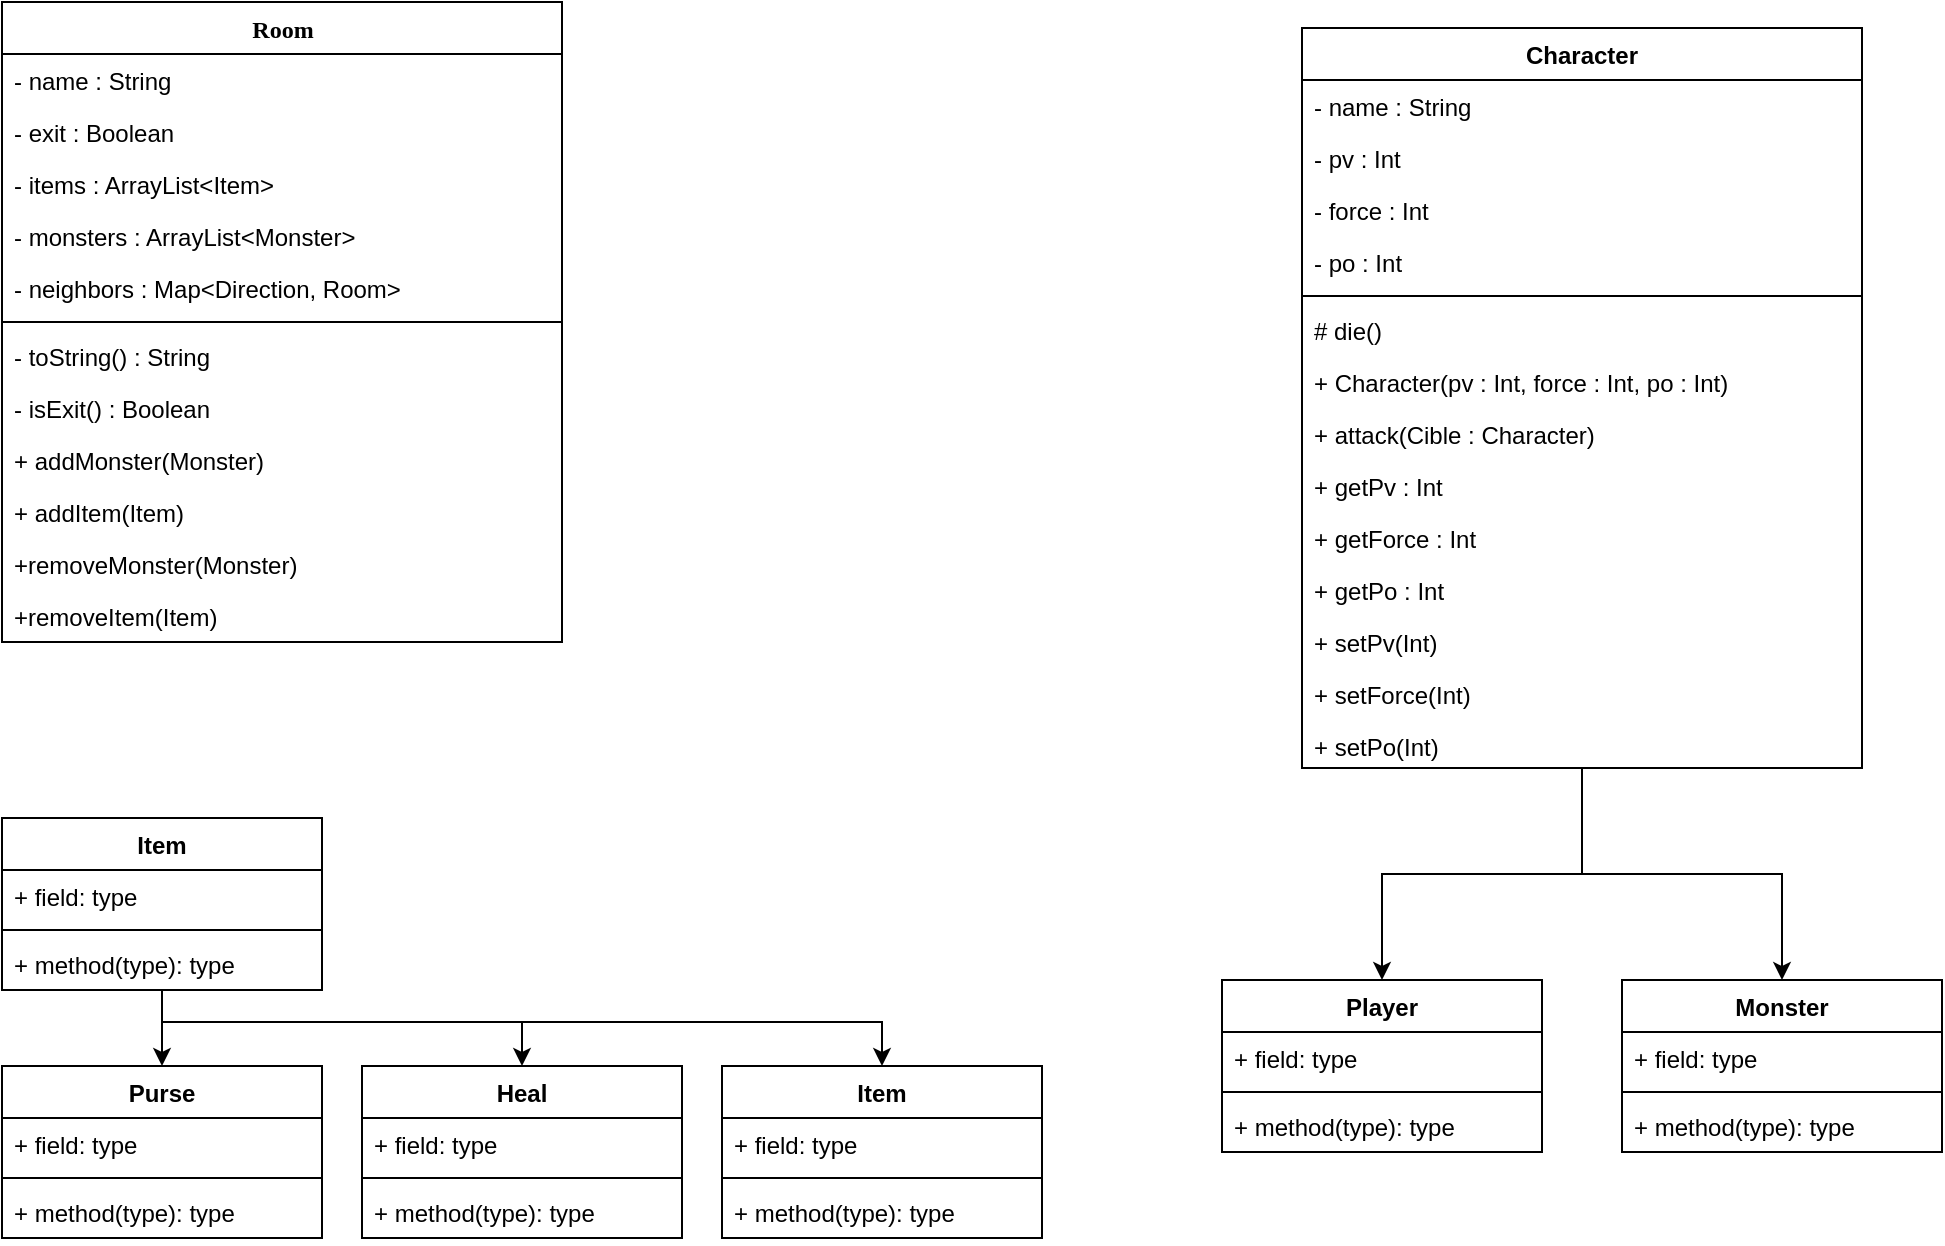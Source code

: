 <mxfile version="11.3.0" type="device" pages="1"><diagram name="Page-1" id="9f46799a-70d6-7492-0946-bef42562c5a5"><mxGraphModel dx="1408" dy="727" grid="1" gridSize="10" guides="1" tooltips="1" connect="1" arrows="1" fold="1" page="1" pageScale="1" pageWidth="1100" pageHeight="850" background="#ffffff" math="0" shadow="0"><root><mxCell id="0"/><mxCell id="1" parent="0"/><mxCell id="78961159f06e98e8-30" value="Room" style="swimlane;html=1;fontStyle=1;align=center;verticalAlign=top;childLayout=stackLayout;horizontal=1;startSize=26;horizontalStack=0;resizeParent=1;resizeLast=0;collapsible=1;marginBottom=0;swimlaneFillColor=#ffffff;rounded=0;shadow=0;comic=0;labelBackgroundColor=none;strokeColor=#000000;strokeWidth=1;fillColor=none;fontFamily=Verdana;fontSize=12;fontColor=#000000;" parent="1" vertex="1"><mxGeometry x="30" y="70" width="280" height="320" as="geometry"/></mxCell><mxCell id="78961159f06e98e8-37" value="- name : String" style="text;html=1;strokeColor=none;fillColor=none;align=left;verticalAlign=top;spacingLeft=4;spacingRight=4;whiteSpace=wrap;overflow=hidden;rotatable=0;points=[[0,0.5],[1,0.5]];portConstraint=eastwest;" parent="78961159f06e98e8-30" vertex="1"><mxGeometry y="26" width="280" height="26" as="geometry"/></mxCell><mxCell id="78961159f06e98e8-34" value="- exit : Boolean" style="text;html=1;strokeColor=none;fillColor=none;align=left;verticalAlign=top;spacingLeft=4;spacingRight=4;whiteSpace=wrap;overflow=hidden;rotatable=0;points=[[0,0.5],[1,0.5]];portConstraint=eastwest;" parent="78961159f06e98e8-30" vertex="1"><mxGeometry y="52" width="280" height="26" as="geometry"/></mxCell><mxCell id="78961159f06e98e8-36" value="- items : ArrayList&amp;lt;Item&amp;gt;" style="text;html=1;strokeColor=none;fillColor=none;align=left;verticalAlign=top;spacingLeft=4;spacingRight=4;whiteSpace=wrap;overflow=hidden;rotatable=0;points=[[0,0.5],[1,0.5]];portConstraint=eastwest;" parent="78961159f06e98e8-30" vertex="1"><mxGeometry y="78" width="280" height="26" as="geometry"/></mxCell><mxCell id="78961159f06e98e8-31" value="- monsters : ArrayList&amp;lt;Monster&amp;gt;" style="text;html=1;strokeColor=none;fillColor=none;align=left;verticalAlign=top;spacingLeft=4;spacingRight=4;whiteSpace=wrap;overflow=hidden;rotatable=0;points=[[0,0.5],[1,0.5]];portConstraint=eastwest;" parent="78961159f06e98e8-30" vertex="1"><mxGeometry y="104" width="280" height="26" as="geometry"/></mxCell><mxCell id="78961159f06e98e8-33" value="- neighbors : Map&amp;lt;Direction, Room&amp;gt;" style="text;html=1;strokeColor=none;fillColor=none;align=left;verticalAlign=top;spacingLeft=4;spacingRight=4;whiteSpace=wrap;overflow=hidden;rotatable=0;points=[[0,0.5],[1,0.5]];portConstraint=eastwest;" parent="78961159f06e98e8-30" vertex="1"><mxGeometry y="130" width="280" height="26" as="geometry"/></mxCell><mxCell id="78961159f06e98e8-38" value="" style="line;html=1;strokeWidth=1;fillColor=none;align=left;verticalAlign=middle;spacingTop=-1;spacingLeft=3;spacingRight=3;rotatable=0;labelPosition=right;points=[];portConstraint=eastwest;" parent="78961159f06e98e8-30" vertex="1"><mxGeometry y="156" width="280" height="8" as="geometry"/></mxCell><mxCell id="78961159f06e98e8-39" value="- toString() : String" style="text;html=1;strokeColor=none;fillColor=none;align=left;verticalAlign=top;spacingLeft=4;spacingRight=4;whiteSpace=wrap;overflow=hidden;rotatable=0;points=[[0,0.5],[1,0.5]];portConstraint=eastwest;" parent="78961159f06e98e8-30" vertex="1"><mxGeometry y="164" width="280" height="26" as="geometry"/></mxCell><mxCell id="78961159f06e98e8-40" value="- isExit() : Boolean" style="text;html=1;strokeColor=none;fillColor=none;align=left;verticalAlign=top;spacingLeft=4;spacingRight=4;whiteSpace=wrap;overflow=hidden;rotatable=0;points=[[0,0.5],[1,0.5]];portConstraint=eastwest;" parent="78961159f06e98e8-30" vertex="1"><mxGeometry y="190" width="280" height="26" as="geometry"/></mxCell><mxCell id="78961159f06e98e8-42" value="+ addMonster(Monster)" style="text;html=1;strokeColor=none;fillColor=none;align=left;verticalAlign=top;spacingLeft=4;spacingRight=4;whiteSpace=wrap;overflow=hidden;rotatable=0;points=[[0,0.5],[1,0.5]];portConstraint=eastwest;" parent="78961159f06e98e8-30" vertex="1"><mxGeometry y="216" width="280" height="26" as="geometry"/></mxCell><mxCell id="OqLV7I3-wO6IuvrsDX61-8" value="&lt;div&gt;+ addItem(Item)&lt;/div&gt;" style="text;html=1;strokeColor=none;fillColor=none;align=left;verticalAlign=top;spacingLeft=4;spacingRight=4;whiteSpace=wrap;overflow=hidden;rotatable=0;points=[[0,0.5],[1,0.5]];portConstraint=eastwest;" vertex="1" parent="78961159f06e98e8-30"><mxGeometry y="242" width="280" height="26" as="geometry"/></mxCell><mxCell id="OqLV7I3-wO6IuvrsDX61-9" value="+removeMonster(Monster)" style="text;html=1;strokeColor=none;fillColor=none;align=left;verticalAlign=top;spacingLeft=4;spacingRight=4;whiteSpace=wrap;overflow=hidden;rotatable=0;points=[[0,0.5],[1,0.5]];portConstraint=eastwest;" vertex="1" parent="78961159f06e98e8-30"><mxGeometry y="268" width="280" height="26" as="geometry"/></mxCell><mxCell id="OqLV7I3-wO6IuvrsDX61-7" value="+removeItem(Item)" style="text;html=1;strokeColor=none;fillColor=none;align=left;verticalAlign=top;spacingLeft=4;spacingRight=4;whiteSpace=wrap;overflow=hidden;rotatable=0;points=[[0,0.5],[1,0.5]];portConstraint=eastwest;" vertex="1" parent="78961159f06e98e8-30"><mxGeometry y="294" width="280" height="26" as="geometry"/></mxCell><mxCell id="OqLV7I3-wO6IuvrsDX61-31" style="edgeStyle=orthogonalEdgeStyle;rounded=0;orthogonalLoop=1;jettySize=auto;html=1;entryX=0.5;entryY=0;entryDx=0;entryDy=0;" edge="1" parent="1" source="OqLV7I3-wO6IuvrsDX61-2" target="OqLV7I3-wO6IuvrsDX61-23"><mxGeometry relative="1" as="geometry"/></mxCell><mxCell id="OqLV7I3-wO6IuvrsDX61-32" style="edgeStyle=orthogonalEdgeStyle;rounded=0;orthogonalLoop=1;jettySize=auto;html=1;entryX=0.5;entryY=0;entryDx=0;entryDy=0;" edge="1" parent="1" source="OqLV7I3-wO6IuvrsDX61-2" target="OqLV7I3-wO6IuvrsDX61-27"><mxGeometry relative="1" as="geometry"/></mxCell><mxCell id="OqLV7I3-wO6IuvrsDX61-2" value="Character" style="swimlane;fontStyle=1;align=center;verticalAlign=top;childLayout=stackLayout;horizontal=1;startSize=26;horizontalStack=0;resizeParent=1;resizeParentMax=0;resizeLast=0;collapsible=1;marginBottom=0;" vertex="1" parent="1"><mxGeometry x="680" y="83" width="280" height="370" as="geometry"/></mxCell><mxCell id="OqLV7I3-wO6IuvrsDX61-13" value="- name : String" style="text;html=1;strokeColor=none;fillColor=none;align=left;verticalAlign=top;spacingLeft=4;spacingRight=4;whiteSpace=wrap;overflow=hidden;rotatable=0;points=[[0,0.5],[1,0.5]];portConstraint=eastwest;" vertex="1" parent="OqLV7I3-wO6IuvrsDX61-2"><mxGeometry y="26" width="280" height="26" as="geometry"/></mxCell><mxCell id="OqLV7I3-wO6IuvrsDX61-11" value="- pv : Int" style="text;strokeColor=none;fillColor=none;align=left;verticalAlign=top;spacingLeft=4;spacingRight=4;overflow=hidden;rotatable=0;points=[[0,0.5],[1,0.5]];portConstraint=eastwest;" vertex="1" parent="OqLV7I3-wO6IuvrsDX61-2"><mxGeometry y="52" width="280" height="26" as="geometry"/></mxCell><mxCell id="OqLV7I3-wO6IuvrsDX61-12" value="- force : Int" style="text;strokeColor=none;fillColor=none;align=left;verticalAlign=top;spacingLeft=4;spacingRight=4;overflow=hidden;rotatable=0;points=[[0,0.5],[1,0.5]];portConstraint=eastwest;" vertex="1" parent="OqLV7I3-wO6IuvrsDX61-2"><mxGeometry y="78" width="280" height="26" as="geometry"/></mxCell><mxCell id="OqLV7I3-wO6IuvrsDX61-3" value="- po : Int" style="text;strokeColor=none;fillColor=none;align=left;verticalAlign=top;spacingLeft=4;spacingRight=4;overflow=hidden;rotatable=0;points=[[0,0.5],[1,0.5]];portConstraint=eastwest;" vertex="1" parent="OqLV7I3-wO6IuvrsDX61-2"><mxGeometry y="104" width="280" height="26" as="geometry"/></mxCell><mxCell id="OqLV7I3-wO6IuvrsDX61-4" value="" style="line;strokeWidth=1;fillColor=none;align=left;verticalAlign=middle;spacingTop=-1;spacingLeft=3;spacingRight=3;rotatable=0;labelPosition=right;points=[];portConstraint=eastwest;" vertex="1" parent="OqLV7I3-wO6IuvrsDX61-2"><mxGeometry y="130" width="280" height="8" as="geometry"/></mxCell><mxCell id="OqLV7I3-wO6IuvrsDX61-14" value="# die()" style="text;strokeColor=none;fillColor=none;align=left;verticalAlign=top;spacingLeft=4;spacingRight=4;overflow=hidden;rotatable=0;points=[[0,0.5],[1,0.5]];portConstraint=eastwest;" vertex="1" parent="OqLV7I3-wO6IuvrsDX61-2"><mxGeometry y="138" width="280" height="26" as="geometry"/></mxCell><mxCell id="OqLV7I3-wO6IuvrsDX61-16" value="+ Character(pv : Int, force : Int, po : Int)" style="text;strokeColor=none;fillColor=none;align=left;verticalAlign=top;spacingLeft=4;spacingRight=4;overflow=hidden;rotatable=0;points=[[0,0.5],[1,0.5]];portConstraint=eastwest;" vertex="1" parent="OqLV7I3-wO6IuvrsDX61-2"><mxGeometry y="164" width="280" height="26" as="geometry"/></mxCell><mxCell id="OqLV7I3-wO6IuvrsDX61-15" value="+ attack(Cible : Character)" style="text;strokeColor=none;fillColor=none;align=left;verticalAlign=top;spacingLeft=4;spacingRight=4;overflow=hidden;rotatable=0;points=[[0,0.5],[1,0.5]];portConstraint=eastwest;" vertex="1" parent="OqLV7I3-wO6IuvrsDX61-2"><mxGeometry y="190" width="280" height="26" as="geometry"/></mxCell><mxCell id="OqLV7I3-wO6IuvrsDX61-18" value="+ getPv : Int" style="text;strokeColor=none;fillColor=none;align=left;verticalAlign=top;spacingLeft=4;spacingRight=4;overflow=hidden;rotatable=0;points=[[0,0.5],[1,0.5]];portConstraint=eastwest;" vertex="1" parent="OqLV7I3-wO6IuvrsDX61-2"><mxGeometry y="216" width="280" height="26" as="geometry"/></mxCell><mxCell id="OqLV7I3-wO6IuvrsDX61-19" value="+ getForce : Int" style="text;strokeColor=none;fillColor=none;align=left;verticalAlign=top;spacingLeft=4;spacingRight=4;overflow=hidden;rotatable=0;points=[[0,0.5],[1,0.5]];portConstraint=eastwest;" vertex="1" parent="OqLV7I3-wO6IuvrsDX61-2"><mxGeometry y="242" width="280" height="26" as="geometry"/></mxCell><mxCell id="OqLV7I3-wO6IuvrsDX61-17" value="+ getPo : Int" style="text;strokeColor=none;fillColor=none;align=left;verticalAlign=top;spacingLeft=4;spacingRight=4;overflow=hidden;rotatable=0;points=[[0,0.5],[1,0.5]];portConstraint=eastwest;" vertex="1" parent="OqLV7I3-wO6IuvrsDX61-2"><mxGeometry y="268" width="280" height="26" as="geometry"/></mxCell><mxCell id="OqLV7I3-wO6IuvrsDX61-22" value="+ setPv(Int)" style="text;strokeColor=none;fillColor=none;align=left;verticalAlign=top;spacingLeft=4;spacingRight=4;overflow=hidden;rotatable=0;points=[[0,0.5],[1,0.5]];portConstraint=eastwest;" vertex="1" parent="OqLV7I3-wO6IuvrsDX61-2"><mxGeometry y="294" width="280" height="26" as="geometry"/></mxCell><mxCell id="OqLV7I3-wO6IuvrsDX61-21" value="+ setForce(Int)" style="text;strokeColor=none;fillColor=none;align=left;verticalAlign=top;spacingLeft=4;spacingRight=4;overflow=hidden;rotatable=0;points=[[0,0.5],[1,0.5]];portConstraint=eastwest;" vertex="1" parent="OqLV7I3-wO6IuvrsDX61-2"><mxGeometry y="320" width="280" height="26" as="geometry"/></mxCell><mxCell id="OqLV7I3-wO6IuvrsDX61-20" value="+ setPo(Int)" style="text;strokeColor=none;fillColor=none;align=left;verticalAlign=top;spacingLeft=4;spacingRight=4;overflow=hidden;rotatable=0;points=[[0,0.5],[1,0.5]];portConstraint=eastwest;" vertex="1" parent="OqLV7I3-wO6IuvrsDX61-2"><mxGeometry y="346" width="280" height="24" as="geometry"/></mxCell><mxCell id="OqLV7I3-wO6IuvrsDX61-23" value="Player" style="swimlane;fontStyle=1;align=center;verticalAlign=top;childLayout=stackLayout;horizontal=1;startSize=26;horizontalStack=0;resizeParent=1;resizeParentMax=0;resizeLast=0;collapsible=1;marginBottom=0;" vertex="1" parent="1"><mxGeometry x="640" y="559" width="160" height="86" as="geometry"/></mxCell><mxCell id="OqLV7I3-wO6IuvrsDX61-24" value="+ field: type" style="text;strokeColor=none;fillColor=none;align=left;verticalAlign=top;spacingLeft=4;spacingRight=4;overflow=hidden;rotatable=0;points=[[0,0.5],[1,0.5]];portConstraint=eastwest;" vertex="1" parent="OqLV7I3-wO6IuvrsDX61-23"><mxGeometry y="26" width="160" height="26" as="geometry"/></mxCell><mxCell id="OqLV7I3-wO6IuvrsDX61-25" value="" style="line;strokeWidth=1;fillColor=none;align=left;verticalAlign=middle;spacingTop=-1;spacingLeft=3;spacingRight=3;rotatable=0;labelPosition=right;points=[];portConstraint=eastwest;" vertex="1" parent="OqLV7I3-wO6IuvrsDX61-23"><mxGeometry y="52" width="160" height="8" as="geometry"/></mxCell><mxCell id="OqLV7I3-wO6IuvrsDX61-26" value="+ method(type): type" style="text;strokeColor=none;fillColor=none;align=left;verticalAlign=top;spacingLeft=4;spacingRight=4;overflow=hidden;rotatable=0;points=[[0,0.5],[1,0.5]];portConstraint=eastwest;" vertex="1" parent="OqLV7I3-wO6IuvrsDX61-23"><mxGeometry y="60" width="160" height="26" as="geometry"/></mxCell><mxCell id="OqLV7I3-wO6IuvrsDX61-27" value="Monster" style="swimlane;fontStyle=1;align=center;verticalAlign=top;childLayout=stackLayout;horizontal=1;startSize=26;horizontalStack=0;resizeParent=1;resizeParentMax=0;resizeLast=0;collapsible=1;marginBottom=0;" vertex="1" parent="1"><mxGeometry x="840" y="559" width="160" height="86" as="geometry"/></mxCell><mxCell id="OqLV7I3-wO6IuvrsDX61-28" value="+ field: type" style="text;strokeColor=none;fillColor=none;align=left;verticalAlign=top;spacingLeft=4;spacingRight=4;overflow=hidden;rotatable=0;points=[[0,0.5],[1,0.5]];portConstraint=eastwest;" vertex="1" parent="OqLV7I3-wO6IuvrsDX61-27"><mxGeometry y="26" width="160" height="26" as="geometry"/></mxCell><mxCell id="OqLV7I3-wO6IuvrsDX61-29" value="" style="line;strokeWidth=1;fillColor=none;align=left;verticalAlign=middle;spacingTop=-1;spacingLeft=3;spacingRight=3;rotatable=0;labelPosition=right;points=[];portConstraint=eastwest;" vertex="1" parent="OqLV7I3-wO6IuvrsDX61-27"><mxGeometry y="52" width="160" height="8" as="geometry"/></mxCell><mxCell id="OqLV7I3-wO6IuvrsDX61-30" value="+ method(type): type" style="text;strokeColor=none;fillColor=none;align=left;verticalAlign=top;spacingLeft=4;spacingRight=4;overflow=hidden;rotatable=0;points=[[0,0.5],[1,0.5]];portConstraint=eastwest;" vertex="1" parent="OqLV7I3-wO6IuvrsDX61-27"><mxGeometry y="60" width="160" height="26" as="geometry"/></mxCell><mxCell id="OqLV7I3-wO6IuvrsDX61-49" style="edgeStyle=orthogonalEdgeStyle;rounded=0;orthogonalLoop=1;jettySize=auto;html=1;entryX=0.5;entryY=0;entryDx=0;entryDy=0;" edge="1" parent="1" source="OqLV7I3-wO6IuvrsDX61-33" target="OqLV7I3-wO6IuvrsDX61-37"><mxGeometry relative="1" as="geometry"/></mxCell><mxCell id="OqLV7I3-wO6IuvrsDX61-50" style="edgeStyle=orthogonalEdgeStyle;rounded=0;orthogonalLoop=1;jettySize=auto;html=1;" edge="1" parent="1" source="OqLV7I3-wO6IuvrsDX61-33" target="OqLV7I3-wO6IuvrsDX61-41"><mxGeometry relative="1" as="geometry"><Array as="points"><mxPoint x="110" y="580"/><mxPoint x="290" y="580"/></Array></mxGeometry></mxCell><mxCell id="OqLV7I3-wO6IuvrsDX61-51" style="edgeStyle=orthogonalEdgeStyle;rounded=0;orthogonalLoop=1;jettySize=auto;html=1;" edge="1" parent="1" source="OqLV7I3-wO6IuvrsDX61-33" target="OqLV7I3-wO6IuvrsDX61-45"><mxGeometry relative="1" as="geometry"><Array as="points"><mxPoint x="110" y="580"/><mxPoint x="470" y="580"/></Array></mxGeometry></mxCell><mxCell id="OqLV7I3-wO6IuvrsDX61-33" value="Item" style="swimlane;fontStyle=1;align=center;verticalAlign=top;childLayout=stackLayout;horizontal=1;startSize=26;horizontalStack=0;resizeParent=1;resizeParentMax=0;resizeLast=0;collapsible=1;marginBottom=0;" vertex="1" parent="1"><mxGeometry x="30" y="478" width="160" height="86" as="geometry"/></mxCell><mxCell id="OqLV7I3-wO6IuvrsDX61-34" value="+ field: type" style="text;strokeColor=none;fillColor=none;align=left;verticalAlign=top;spacingLeft=4;spacingRight=4;overflow=hidden;rotatable=0;points=[[0,0.5],[1,0.5]];portConstraint=eastwest;" vertex="1" parent="OqLV7I3-wO6IuvrsDX61-33"><mxGeometry y="26" width="160" height="26" as="geometry"/></mxCell><mxCell id="OqLV7I3-wO6IuvrsDX61-35" value="" style="line;strokeWidth=1;fillColor=none;align=left;verticalAlign=middle;spacingTop=-1;spacingLeft=3;spacingRight=3;rotatable=0;labelPosition=right;points=[];portConstraint=eastwest;" vertex="1" parent="OqLV7I3-wO6IuvrsDX61-33"><mxGeometry y="52" width="160" height="8" as="geometry"/></mxCell><mxCell id="OqLV7I3-wO6IuvrsDX61-36" value="+ method(type): type" style="text;strokeColor=none;fillColor=none;align=left;verticalAlign=top;spacingLeft=4;spacingRight=4;overflow=hidden;rotatable=0;points=[[0,0.5],[1,0.5]];portConstraint=eastwest;" vertex="1" parent="OqLV7I3-wO6IuvrsDX61-33"><mxGeometry y="60" width="160" height="26" as="geometry"/></mxCell><mxCell id="OqLV7I3-wO6IuvrsDX61-37" value="Purse" style="swimlane;fontStyle=1;align=center;verticalAlign=top;childLayout=stackLayout;horizontal=1;startSize=26;horizontalStack=0;resizeParent=1;resizeParentMax=0;resizeLast=0;collapsible=1;marginBottom=0;" vertex="1" parent="1"><mxGeometry x="30" y="602" width="160" height="86" as="geometry"/></mxCell><mxCell id="OqLV7I3-wO6IuvrsDX61-38" value="+ field: type" style="text;strokeColor=none;fillColor=none;align=left;verticalAlign=top;spacingLeft=4;spacingRight=4;overflow=hidden;rotatable=0;points=[[0,0.5],[1,0.5]];portConstraint=eastwest;" vertex="1" parent="OqLV7I3-wO6IuvrsDX61-37"><mxGeometry y="26" width="160" height="26" as="geometry"/></mxCell><mxCell id="OqLV7I3-wO6IuvrsDX61-39" value="" style="line;strokeWidth=1;fillColor=none;align=left;verticalAlign=middle;spacingTop=-1;spacingLeft=3;spacingRight=3;rotatable=0;labelPosition=right;points=[];portConstraint=eastwest;" vertex="1" parent="OqLV7I3-wO6IuvrsDX61-37"><mxGeometry y="52" width="160" height="8" as="geometry"/></mxCell><mxCell id="OqLV7I3-wO6IuvrsDX61-40" value="+ method(type): type" style="text;strokeColor=none;fillColor=none;align=left;verticalAlign=top;spacingLeft=4;spacingRight=4;overflow=hidden;rotatable=0;points=[[0,0.5],[1,0.5]];portConstraint=eastwest;" vertex="1" parent="OqLV7I3-wO6IuvrsDX61-37"><mxGeometry y="60" width="160" height="26" as="geometry"/></mxCell><mxCell id="OqLV7I3-wO6IuvrsDX61-41" value="Heal" style="swimlane;fontStyle=1;align=center;verticalAlign=top;childLayout=stackLayout;horizontal=1;startSize=26;horizontalStack=0;resizeParent=1;resizeParentMax=0;resizeLast=0;collapsible=1;marginBottom=0;" vertex="1" parent="1"><mxGeometry x="210" y="602" width="160" height="86" as="geometry"/></mxCell><mxCell id="OqLV7I3-wO6IuvrsDX61-42" value="+ field: type" style="text;strokeColor=none;fillColor=none;align=left;verticalAlign=top;spacingLeft=4;spacingRight=4;overflow=hidden;rotatable=0;points=[[0,0.5],[1,0.5]];portConstraint=eastwest;" vertex="1" parent="OqLV7I3-wO6IuvrsDX61-41"><mxGeometry y="26" width="160" height="26" as="geometry"/></mxCell><mxCell id="OqLV7I3-wO6IuvrsDX61-43" value="" style="line;strokeWidth=1;fillColor=none;align=left;verticalAlign=middle;spacingTop=-1;spacingLeft=3;spacingRight=3;rotatable=0;labelPosition=right;points=[];portConstraint=eastwest;" vertex="1" parent="OqLV7I3-wO6IuvrsDX61-41"><mxGeometry y="52" width="160" height="8" as="geometry"/></mxCell><mxCell id="OqLV7I3-wO6IuvrsDX61-44" value="+ method(type): type" style="text;strokeColor=none;fillColor=none;align=left;verticalAlign=top;spacingLeft=4;spacingRight=4;overflow=hidden;rotatable=0;points=[[0,0.5],[1,0.5]];portConstraint=eastwest;" vertex="1" parent="OqLV7I3-wO6IuvrsDX61-41"><mxGeometry y="60" width="160" height="26" as="geometry"/></mxCell><mxCell id="OqLV7I3-wO6IuvrsDX61-45" value="Item" style="swimlane;fontStyle=1;align=center;verticalAlign=top;childLayout=stackLayout;horizontal=1;startSize=26;horizontalStack=0;resizeParent=1;resizeParentMax=0;resizeLast=0;collapsible=1;marginBottom=0;" vertex="1" parent="1"><mxGeometry x="390" y="602" width="160" height="86" as="geometry"/></mxCell><mxCell id="OqLV7I3-wO6IuvrsDX61-46" value="+ field: type" style="text;strokeColor=none;fillColor=none;align=left;verticalAlign=top;spacingLeft=4;spacingRight=4;overflow=hidden;rotatable=0;points=[[0,0.5],[1,0.5]];portConstraint=eastwest;" vertex="1" parent="OqLV7I3-wO6IuvrsDX61-45"><mxGeometry y="26" width="160" height="26" as="geometry"/></mxCell><mxCell id="OqLV7I3-wO6IuvrsDX61-47" value="" style="line;strokeWidth=1;fillColor=none;align=left;verticalAlign=middle;spacingTop=-1;spacingLeft=3;spacingRight=3;rotatable=0;labelPosition=right;points=[];portConstraint=eastwest;" vertex="1" parent="OqLV7I3-wO6IuvrsDX61-45"><mxGeometry y="52" width="160" height="8" as="geometry"/></mxCell><mxCell id="OqLV7I3-wO6IuvrsDX61-48" value="+ method(type): type" style="text;strokeColor=none;fillColor=none;align=left;verticalAlign=top;spacingLeft=4;spacingRight=4;overflow=hidden;rotatable=0;points=[[0,0.5],[1,0.5]];portConstraint=eastwest;" vertex="1" parent="OqLV7I3-wO6IuvrsDX61-45"><mxGeometry y="60" width="160" height="26" as="geometry"/></mxCell></root></mxGraphModel></diagram></mxfile>